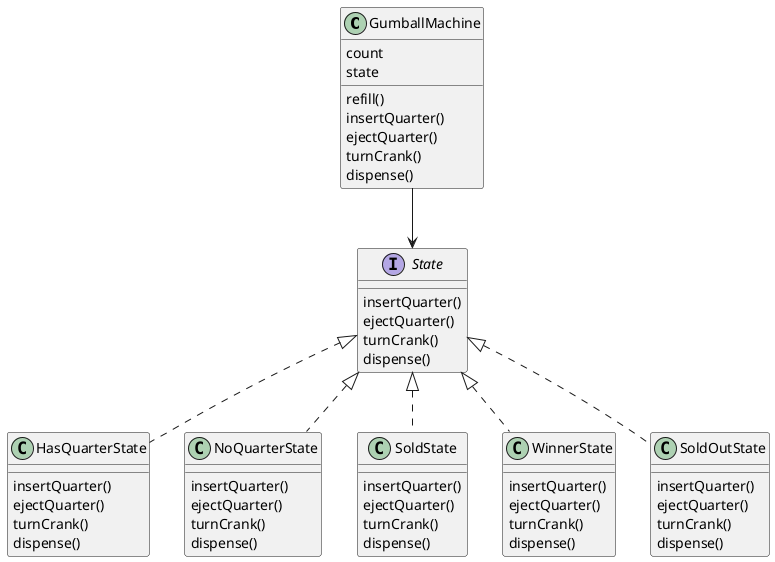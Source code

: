 @startuml

class GumballMachine {
    count
    state
    refill()
    insertQuarter()
    ejectQuarter()
    turnCrank()
    dispense()

}

GumballMachine --> State

interface State {
    insertQuarter()
    ejectQuarter()
    turnCrank()
    dispense()
}

class HasQuarterState implements State {
    insertQuarter()
    ejectQuarter()
    turnCrank()
    dispense()
}

class NoQuarterState implements State {
    insertQuarter()
    ejectQuarter()
    turnCrank()
    dispense()
}

class SoldState implements State {
    insertQuarter()
    ejectQuarter()
    turnCrank()
    dispense()
}

class WinnerState implements State {
    insertQuarter()
    ejectQuarter()
    turnCrank()
    dispense()
}

class SoldOutState implements State {
    insertQuarter()
    ejectQuarter()
    turnCrank()
    dispense()
}

@enduml